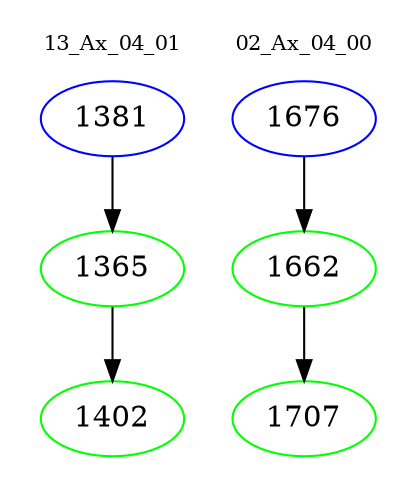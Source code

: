 digraph{
subgraph cluster_0 {
color = white
label = "13_Ax_04_01";
fontsize=10;
T0_1381 [label="1381", color="blue"]
T0_1381 -> T0_1365 [color="black"]
T0_1365 [label="1365", color="green"]
T0_1365 -> T0_1402 [color="black"]
T0_1402 [label="1402", color="green"]
}
subgraph cluster_1 {
color = white
label = "02_Ax_04_00";
fontsize=10;
T1_1676 [label="1676", color="blue"]
T1_1676 -> T1_1662 [color="black"]
T1_1662 [label="1662", color="green"]
T1_1662 -> T1_1707 [color="black"]
T1_1707 [label="1707", color="green"]
}
}
